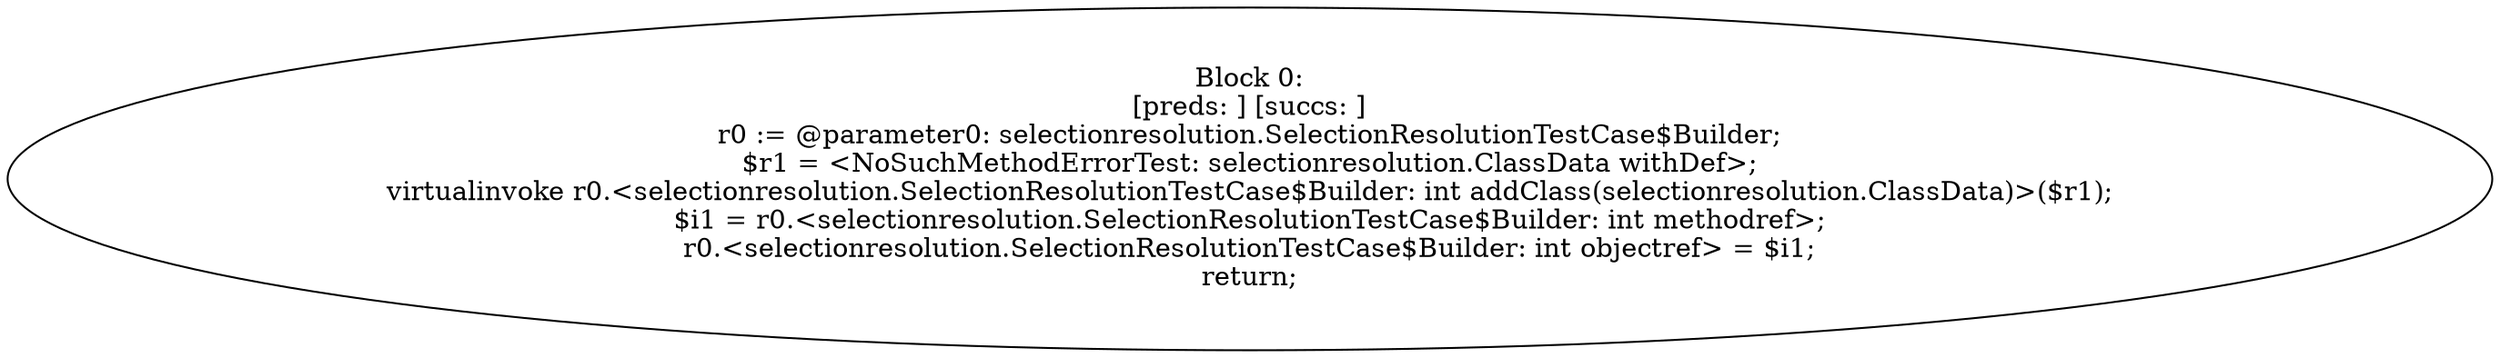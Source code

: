 digraph "unitGraph" {
    "Block 0:
[preds: ] [succs: ]
r0 := @parameter0: selectionresolution.SelectionResolutionTestCase$Builder;
$r1 = <NoSuchMethodErrorTest: selectionresolution.ClassData withDef>;
virtualinvoke r0.<selectionresolution.SelectionResolutionTestCase$Builder: int addClass(selectionresolution.ClassData)>($r1);
$i1 = r0.<selectionresolution.SelectionResolutionTestCase$Builder: int methodref>;
r0.<selectionresolution.SelectionResolutionTestCase$Builder: int objectref> = $i1;
return;
"
}
